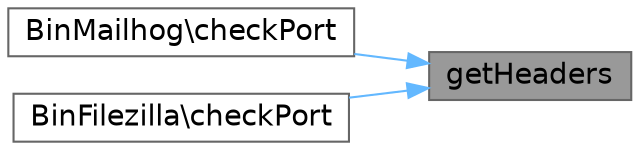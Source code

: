 digraph "getHeaders"
{
 // LATEX_PDF_SIZE
  bgcolor="transparent";
  edge [fontname=Helvetica,fontsize=14,labelfontname=Helvetica,labelfontsize=14];
  node [fontname=Helvetica,fontsize=14,shape=box,height=0.2,width=0.4];
  rankdir="RL";
  Node1 [id="Node000001",label="getHeaders",height=0.2,width=0.4,color="gray40", fillcolor="grey60", style="filled", fontcolor="black",tooltip=" "];
  Node1 -> Node2 [id="edge1_Node000001_Node000002",dir="back",color="steelblue1",style="solid",tooltip=" "];
  Node2 [id="Node000002",label="BinMailhog\\checkPort",height=0.2,width=0.4,color="grey40", fillcolor="white", style="filled",URL="$db/df2/classBinMailhog.html#a6ac161241c3339d3885d9ab6e53dca82",tooltip=" "];
  Node1 -> Node3 [id="edge2_Node000001_Node000003",dir="back",color="steelblue1",style="solid",tooltip=" "];
  Node3 [id="Node000003",label="BinFilezilla\\checkPort",height=0.2,width=0.4,color="grey40", fillcolor="white", style="filled",URL="$da/d23/classBinFilezilla.html#a9ca47e4a3418f9f2dac524e6bea34391",tooltip=" "];
}
